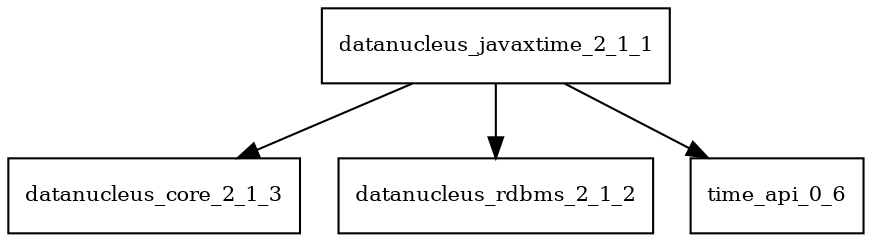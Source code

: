 digraph datanucleus_javaxtime_2_1_1_dependencies {
  node [shape = box, fontsize=10.0];
  datanucleus_javaxtime_2_1_1 -> datanucleus_core_2_1_3;
  datanucleus_javaxtime_2_1_1 -> datanucleus_rdbms_2_1_2;
  datanucleus_javaxtime_2_1_1 -> time_api_0_6;
}
